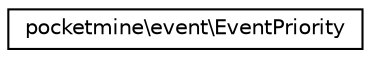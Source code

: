 digraph "Graphical Class Hierarchy"
{
 // INTERACTIVE_SVG=YES
 // LATEX_PDF_SIZE
  edge [fontname="Helvetica",fontsize="10",labelfontname="Helvetica",labelfontsize="10"];
  node [fontname="Helvetica",fontsize="10",shape=record];
  rankdir="LR";
  Node0 [label="pocketmine\\event\\EventPriority",height=0.2,width=0.4,color="black", fillcolor="white", style="filled",URL="$d6/d55/classpocketmine_1_1event_1_1_event_priority.html",tooltip=" "];
}
